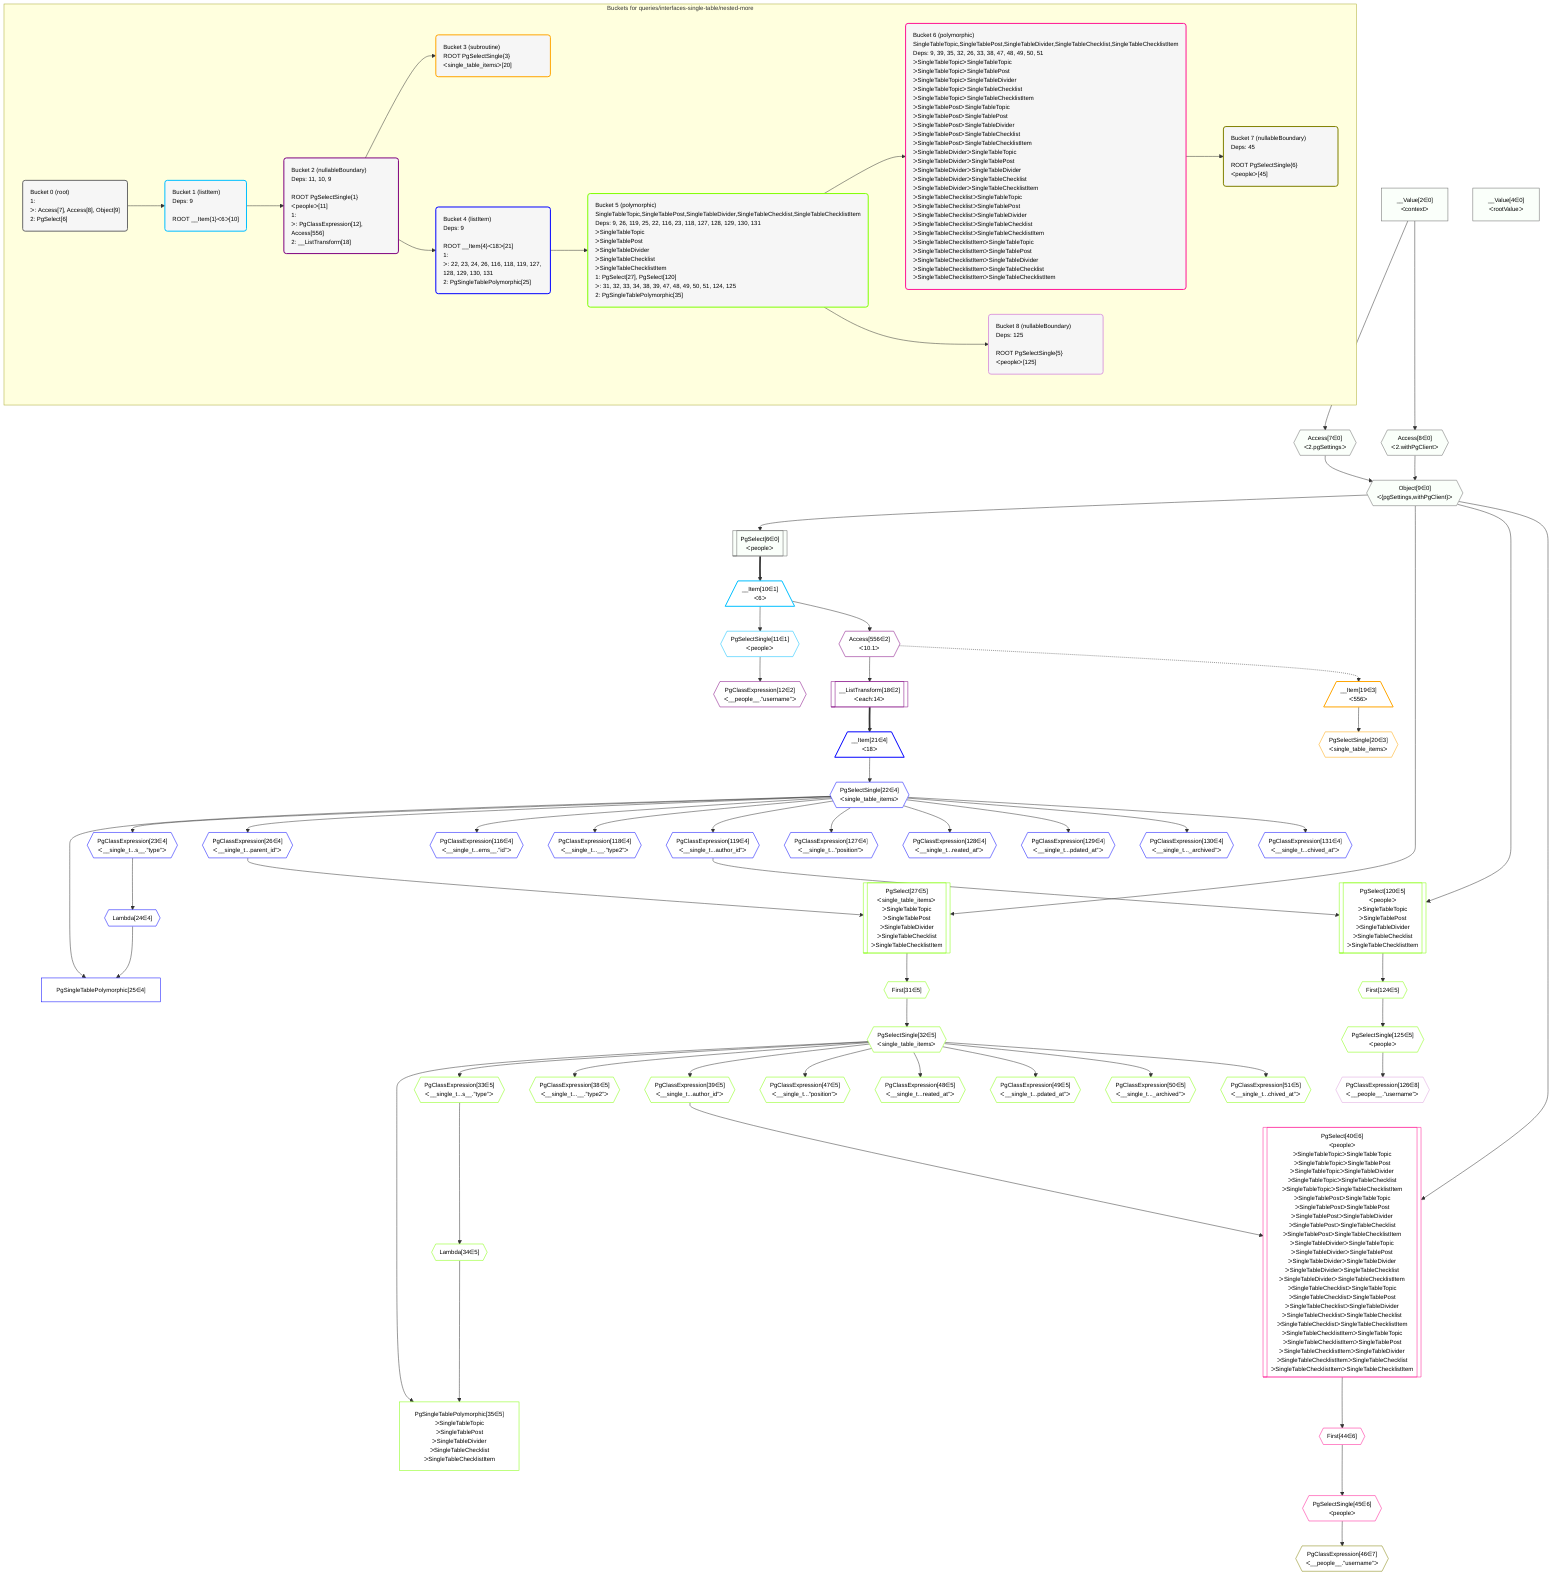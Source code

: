 %%{init: {'themeVariables': { 'fontSize': '12px'}}}%%
graph TD
    classDef path fill:#eee,stroke:#000,color:#000
    classDef plan fill:#fff,stroke-width:1px,color:#000
    classDef itemplan fill:#fff,stroke-width:2px,color:#000
    classDef unbatchedplan fill:#dff,stroke-width:1px,color:#000
    classDef sideeffectplan fill:#fcc,stroke-width:2px,color:#000
    classDef bucket fill:#f6f6f6,color:#000,stroke-width:2px,text-align:left


    %% plan dependencies
    Object9{{"Object[9∈0]<br />ᐸ{pgSettings,withPgClient}ᐳ"}}:::plan
    Access7{{"Access[7∈0]<br />ᐸ2.pgSettingsᐳ"}}:::plan
    Access8{{"Access[8∈0]<br />ᐸ2.withPgClientᐳ"}}:::plan
    Access7 & Access8 --> Object9
    PgSelect6[["PgSelect[6∈0]<br />ᐸpeopleᐳ"]]:::plan
    Object9 --> PgSelect6
    __Value2["__Value[2∈0]<br />ᐸcontextᐳ"]:::plan
    __Value2 --> Access7
    __Value2 --> Access8
    __Value4["__Value[4∈0]<br />ᐸrootValueᐳ"]:::plan
    __Item10[/"__Item[10∈1]<br />ᐸ6ᐳ"\]:::itemplan
    PgSelect6 ==> __Item10
    PgSelectSingle11{{"PgSelectSingle[11∈1]<br />ᐸpeopleᐳ"}}:::plan
    __Item10 --> PgSelectSingle11
    PgClassExpression12{{"PgClassExpression[12∈2]<br />ᐸ__people__.”username”ᐳ"}}:::plan
    PgSelectSingle11 --> PgClassExpression12
    __ListTransform18[["__ListTransform[18∈2]<br />ᐸeach:14ᐳ"]]:::plan
    Access556{{"Access[556∈2]<br />ᐸ10.1ᐳ"}}:::plan
    Access556 --> __ListTransform18
    __Item10 --> Access556
    __Item19[/"__Item[19∈3]<br />ᐸ556ᐳ"\]:::itemplan
    Access556 -.-> __Item19
    PgSelectSingle20{{"PgSelectSingle[20∈3]<br />ᐸsingle_table_itemsᐳ"}}:::plan
    __Item19 --> PgSelectSingle20
    PgSingleTablePolymorphic25["PgSingleTablePolymorphic[25∈4]"]:::plan
    Lambda24{{"Lambda[24∈4]"}}:::plan
    PgSelectSingle22{{"PgSelectSingle[22∈4]<br />ᐸsingle_table_itemsᐳ"}}:::plan
    Lambda24 & PgSelectSingle22 --> PgSingleTablePolymorphic25
    __Item21[/"__Item[21∈4]<br />ᐸ18ᐳ"\]:::itemplan
    __ListTransform18 ==> __Item21
    __Item21 --> PgSelectSingle22
    PgClassExpression23{{"PgClassExpression[23∈4]<br />ᐸ__single_t...s__.”type”ᐳ"}}:::plan
    PgSelectSingle22 --> PgClassExpression23
    PgClassExpression23 --> Lambda24
    PgClassExpression26{{"PgClassExpression[26∈4]<br />ᐸ__single_t...parent_id”ᐳ"}}:::plan
    PgSelectSingle22 --> PgClassExpression26
    PgClassExpression116{{"PgClassExpression[116∈4]<br />ᐸ__single_t...ems__.”id”ᐳ"}}:::plan
    PgSelectSingle22 --> PgClassExpression116
    PgClassExpression118{{"PgClassExpression[118∈4]<br />ᐸ__single_t...__.”type2”ᐳ"}}:::plan
    PgSelectSingle22 --> PgClassExpression118
    PgClassExpression119{{"PgClassExpression[119∈4]<br />ᐸ__single_t...author_id”ᐳ"}}:::plan
    PgSelectSingle22 --> PgClassExpression119
    PgClassExpression127{{"PgClassExpression[127∈4]<br />ᐸ__single_t...”position”ᐳ"}}:::plan
    PgSelectSingle22 --> PgClassExpression127
    PgClassExpression128{{"PgClassExpression[128∈4]<br />ᐸ__single_t...reated_at”ᐳ"}}:::plan
    PgSelectSingle22 --> PgClassExpression128
    PgClassExpression129{{"PgClassExpression[129∈4]<br />ᐸ__single_t...pdated_at”ᐳ"}}:::plan
    PgSelectSingle22 --> PgClassExpression129
    PgClassExpression130{{"PgClassExpression[130∈4]<br />ᐸ__single_t..._archived”ᐳ"}}:::plan
    PgSelectSingle22 --> PgClassExpression130
    PgClassExpression131{{"PgClassExpression[131∈4]<br />ᐸ__single_t...chived_at”ᐳ"}}:::plan
    PgSelectSingle22 --> PgClassExpression131
    PgSelect27[["PgSelect[27∈5]<br />ᐸsingle_table_itemsᐳ<br />ᐳSingleTableTopic<br />ᐳSingleTablePost<br />ᐳSingleTableDivider<br />ᐳSingleTableChecklist<br />ᐳSingleTableChecklistItem"]]:::plan
    Object9 & PgClassExpression26 --> PgSelect27
    PgSingleTablePolymorphic35["PgSingleTablePolymorphic[35∈5]<br />ᐳSingleTableTopic<br />ᐳSingleTablePost<br />ᐳSingleTableDivider<br />ᐳSingleTableChecklist<br />ᐳSingleTableChecklistItem"]:::plan
    Lambda34{{"Lambda[34∈5]"}}:::plan
    PgSelectSingle32{{"PgSelectSingle[32∈5]<br />ᐸsingle_table_itemsᐳ"}}:::plan
    Lambda34 & PgSelectSingle32 --> PgSingleTablePolymorphic35
    PgSelect120[["PgSelect[120∈5]<br />ᐸpeopleᐳ<br />ᐳSingleTableTopic<br />ᐳSingleTablePost<br />ᐳSingleTableDivider<br />ᐳSingleTableChecklist<br />ᐳSingleTableChecklistItem"]]:::plan
    Object9 & PgClassExpression119 --> PgSelect120
    First31{{"First[31∈5]"}}:::plan
    PgSelect27 --> First31
    First31 --> PgSelectSingle32
    PgClassExpression33{{"PgClassExpression[33∈5]<br />ᐸ__single_t...s__.”type”ᐳ"}}:::plan
    PgSelectSingle32 --> PgClassExpression33
    PgClassExpression33 --> Lambda34
    PgClassExpression38{{"PgClassExpression[38∈5]<br />ᐸ__single_t...__.”type2”ᐳ"}}:::plan
    PgSelectSingle32 --> PgClassExpression38
    PgClassExpression39{{"PgClassExpression[39∈5]<br />ᐸ__single_t...author_id”ᐳ"}}:::plan
    PgSelectSingle32 --> PgClassExpression39
    PgClassExpression47{{"PgClassExpression[47∈5]<br />ᐸ__single_t...”position”ᐳ"}}:::plan
    PgSelectSingle32 --> PgClassExpression47
    PgClassExpression48{{"PgClassExpression[48∈5]<br />ᐸ__single_t...reated_at”ᐳ"}}:::plan
    PgSelectSingle32 --> PgClassExpression48
    PgClassExpression49{{"PgClassExpression[49∈5]<br />ᐸ__single_t...pdated_at”ᐳ"}}:::plan
    PgSelectSingle32 --> PgClassExpression49
    PgClassExpression50{{"PgClassExpression[50∈5]<br />ᐸ__single_t..._archived”ᐳ"}}:::plan
    PgSelectSingle32 --> PgClassExpression50
    PgClassExpression51{{"PgClassExpression[51∈5]<br />ᐸ__single_t...chived_at”ᐳ"}}:::plan
    PgSelectSingle32 --> PgClassExpression51
    First124{{"First[124∈5]"}}:::plan
    PgSelect120 --> First124
    PgSelectSingle125{{"PgSelectSingle[125∈5]<br />ᐸpeopleᐳ"}}:::plan
    First124 --> PgSelectSingle125
    PgSelect40[["PgSelect[40∈6]<br />ᐸpeopleᐳ<br />ᐳSingleTableTopicᐳSingleTableTopic<br />ᐳSingleTableTopicᐳSingleTablePost<br />ᐳSingleTableTopicᐳSingleTableDivider<br />ᐳSingleTableTopicᐳSingleTableChecklist<br />ᐳSingleTableTopicᐳSingleTableChecklistItem<br />ᐳSingleTablePostᐳSingleTableTopic<br />ᐳSingleTablePostᐳSingleTablePost<br />ᐳSingleTablePostᐳSingleTableDivider<br />ᐳSingleTablePostᐳSingleTableChecklist<br />ᐳSingleTablePostᐳSingleTableChecklistItem<br />ᐳSingleTableDividerᐳSingleTableTopic<br />ᐳSingleTableDividerᐳSingleTablePost<br />ᐳSingleTableDividerᐳSingleTableDivider<br />ᐳSingleTableDividerᐳSingleTableChecklist<br />ᐳSingleTableDividerᐳSingleTableChecklistItem<br />ᐳSingleTableChecklistᐳSingleTableTopic<br />ᐳSingleTableChecklistᐳSingleTablePost<br />ᐳSingleTableChecklistᐳSingleTableDivider<br />ᐳSingleTableChecklistᐳSingleTableChecklist<br />ᐳSingleTableChecklistᐳSingleTableChecklistItem<br />ᐳSingleTableChecklistItemᐳSingleTableTopic<br />ᐳSingleTableChecklistItemᐳSingleTablePost<br />ᐳSingleTableChecklistItemᐳSingleTableDivider<br />ᐳSingleTableChecklistItemᐳSingleTableChecklist<br />ᐳSingleTableChecklistItemᐳSingleTableChecklistItem"]]:::plan
    Object9 & PgClassExpression39 --> PgSelect40
    First44{{"First[44∈6]"}}:::plan
    PgSelect40 --> First44
    PgSelectSingle45{{"PgSelectSingle[45∈6]<br />ᐸpeopleᐳ"}}:::plan
    First44 --> PgSelectSingle45
    PgClassExpression46{{"PgClassExpression[46∈7]<br />ᐸ__people__.”username”ᐳ"}}:::plan
    PgSelectSingle45 --> PgClassExpression46
    PgClassExpression126{{"PgClassExpression[126∈8]<br />ᐸ__people__.”username”ᐳ"}}:::plan
    PgSelectSingle125 --> PgClassExpression126

    %% define steps

    subgraph "Buckets for queries/interfaces-single-table/nested-more"
    Bucket0("Bucket 0 (root)<br />1: <br />ᐳ: Access[7], Access[8], Object[9]<br />2: PgSelect[6]"):::bucket
    classDef bucket0 stroke:#696969
    class Bucket0,__Value2,__Value4,PgSelect6,Access7,Access8,Object9 bucket0
    Bucket1("Bucket 1 (listItem)<br />Deps: 9<br /><br />ROOT __Item{1}ᐸ6ᐳ[10]"):::bucket
    classDef bucket1 stroke:#00bfff
    class Bucket1,__Item10,PgSelectSingle11 bucket1
    Bucket2("Bucket 2 (nullableBoundary)<br />Deps: 11, 10, 9<br /><br />ROOT PgSelectSingle{1}ᐸpeopleᐳ[11]<br />1: <br />ᐳ: PgClassExpression[12], Access[556]<br />2: __ListTransform[18]"):::bucket
    classDef bucket2 stroke:#7f007f
    class Bucket2,PgClassExpression12,__ListTransform18,Access556 bucket2
    Bucket3("Bucket 3 (subroutine)<br />ROOT PgSelectSingle{3}ᐸsingle_table_itemsᐳ[20]"):::bucket
    classDef bucket3 stroke:#ffa500
    class Bucket3,__Item19,PgSelectSingle20 bucket3
    Bucket4("Bucket 4 (listItem)<br />Deps: 9<br /><br />ROOT __Item{4}ᐸ18ᐳ[21]<br />1: <br />ᐳ: 22, 23, 24, 26, 116, 118, 119, 127, 128, 129, 130, 131<br />2: PgSingleTablePolymorphic[25]"):::bucket
    classDef bucket4 stroke:#0000ff
    class Bucket4,__Item21,PgSelectSingle22,PgClassExpression23,Lambda24,PgSingleTablePolymorphic25,PgClassExpression26,PgClassExpression116,PgClassExpression118,PgClassExpression119,PgClassExpression127,PgClassExpression128,PgClassExpression129,PgClassExpression130,PgClassExpression131 bucket4
    Bucket5("Bucket 5 (polymorphic)<br />SingleTableTopic,SingleTablePost,SingleTableDivider,SingleTableChecklist,SingleTableChecklistItem<br />Deps: 9, 26, 119, 25, 22, 116, 23, 118, 127, 128, 129, 130, 131<br />ᐳSingleTableTopic<br />ᐳSingleTablePost<br />ᐳSingleTableDivider<br />ᐳSingleTableChecklist<br />ᐳSingleTableChecklistItem<br />1: PgSelect[27], PgSelect[120]<br />ᐳ: 31, 32, 33, 34, 38, 39, 47, 48, 49, 50, 51, 124, 125<br />2: PgSingleTablePolymorphic[35]"):::bucket
    classDef bucket5 stroke:#7fff00
    class Bucket5,PgSelect27,First31,PgSelectSingle32,PgClassExpression33,Lambda34,PgSingleTablePolymorphic35,PgClassExpression38,PgClassExpression39,PgClassExpression47,PgClassExpression48,PgClassExpression49,PgClassExpression50,PgClassExpression51,PgSelect120,First124,PgSelectSingle125 bucket5
    Bucket6("Bucket 6 (polymorphic)<br />SingleTableTopic,SingleTablePost,SingleTableDivider,SingleTableChecklist,SingleTableChecklistItem<br />Deps: 9, 39, 35, 32, 26, 33, 38, 47, 48, 49, 50, 51<br />ᐳSingleTableTopicᐳSingleTableTopic<br />ᐳSingleTableTopicᐳSingleTablePost<br />ᐳSingleTableTopicᐳSingleTableDivider<br />ᐳSingleTableTopicᐳSingleTableChecklist<br />ᐳSingleTableTopicᐳSingleTableChecklistItem<br />ᐳSingleTablePostᐳSingleTableTopic<br />ᐳSingleTablePostᐳSingleTablePost<br />ᐳSingleTablePostᐳSingleTableDivider<br />ᐳSingleTablePostᐳSingleTableChecklist<br />ᐳSingleTablePostᐳSingleTableChecklistItem<br />ᐳSingleTableDividerᐳSingleTableTopic<br />ᐳSingleTableDividerᐳSingleTablePost<br />ᐳSingleTableDividerᐳSingleTableDivider<br />ᐳSingleTableDividerᐳSingleTableChecklist<br />ᐳSingleTableDividerᐳSingleTableChecklistItem<br />ᐳSingleTableChecklistᐳSingleTableTopic<br />ᐳSingleTableChecklistᐳSingleTablePost<br />ᐳSingleTableChecklistᐳSingleTableDivider<br />ᐳSingleTableChecklistᐳSingleTableChecklist<br />ᐳSingleTableChecklistᐳSingleTableChecklistItem<br />ᐳSingleTableChecklistItemᐳSingleTableTopic<br />ᐳSingleTableChecklistItemᐳSingleTablePost<br />ᐳSingleTableChecklistItemᐳSingleTableDivider<br />ᐳSingleTableChecklistItemᐳSingleTableChecklist<br />ᐳSingleTableChecklistItemᐳSingleTableChecklistItem"):::bucket
    classDef bucket6 stroke:#ff1493
    class Bucket6,PgSelect40,First44,PgSelectSingle45 bucket6
    Bucket7("Bucket 7 (nullableBoundary)<br />Deps: 45<br /><br />ROOT PgSelectSingle{6}ᐸpeopleᐳ[45]"):::bucket
    classDef bucket7 stroke:#808000
    class Bucket7,PgClassExpression46 bucket7
    Bucket8("Bucket 8 (nullableBoundary)<br />Deps: 125<br /><br />ROOT PgSelectSingle{5}ᐸpeopleᐳ[125]"):::bucket
    classDef bucket8 stroke:#dda0dd
    class Bucket8,PgClassExpression126 bucket8
    Bucket0 --> Bucket1
    Bucket1 --> Bucket2
    Bucket2 --> Bucket3 & Bucket4
    Bucket4 --> Bucket5
    Bucket5 --> Bucket6 & Bucket8
    Bucket6 --> Bucket7
    classDef unary fill:#fafffa,borderWidth:8px
    class Object9,PgSelect6,Access7,Access8,__Value2,__Value4 unary
    end
